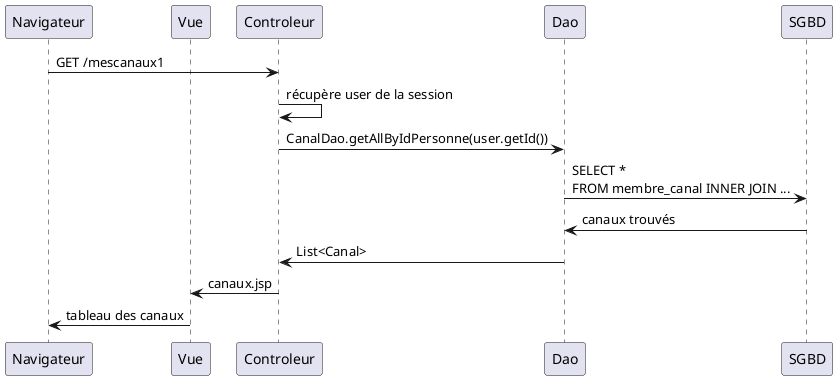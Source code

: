 @startuml
' par défaut, les couches sont disposées dans l'ordre d'apparition
' nous utilison participant pour préciser qu'après Navigateur il y a Vue et non Controleur
participant Navigateur
participant Vue

Navigateur -> Controleur: GET /mescanaux1
Controleur -> Controleur: récupère user de la session
Controleur -> Dao: CanalDao.getAllByIdPersonne(user.getId())
Dao -> SGBD: SELECT *\nFROM membre_canal INNER JOIN ...
SGBD -> Dao : canaux trouvés
Dao -> Controleur: List<Canal> 
Controleur -> Vue: canaux.jsp 
Vue -> Navigateur: tableau des canaux
@enduml